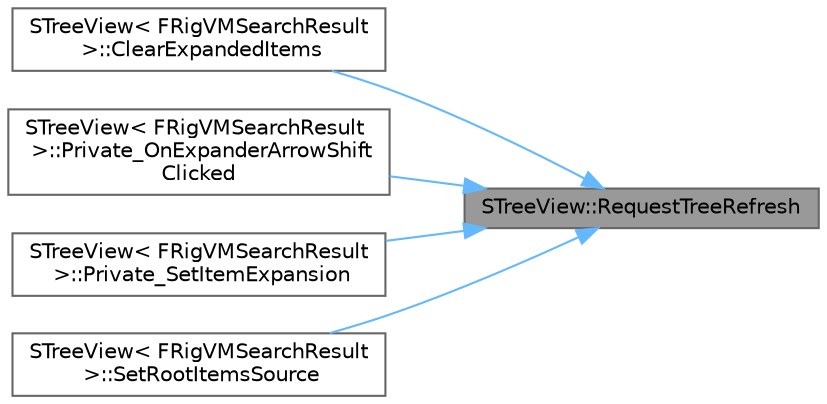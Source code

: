 digraph "STreeView::RequestTreeRefresh"
{
 // INTERACTIVE_SVG=YES
 // LATEX_PDF_SIZE
  bgcolor="transparent";
  edge [fontname=Helvetica,fontsize=10,labelfontname=Helvetica,labelfontsize=10];
  node [fontname=Helvetica,fontsize=10,shape=box,height=0.2,width=0.4];
  rankdir="RL";
  Node1 [id="Node000001",label="STreeView::RequestTreeRefresh",height=0.2,width=0.4,color="gray40", fillcolor="grey60", style="filled", fontcolor="black",tooltip=" "];
  Node1 -> Node2 [id="edge1_Node000001_Node000002",dir="back",color="steelblue1",style="solid",tooltip=" "];
  Node2 [id="Node000002",label="STreeView\< FRigVMSearchResult\l \>::ClearExpandedItems",height=0.2,width=0.4,color="grey40", fillcolor="white", style="filled",URL="$de/d1d/classSTreeView.html#af2bb94b934086055bece8c0936e45505",tooltip=" "];
  Node1 -> Node3 [id="edge2_Node000001_Node000003",dir="back",color="steelblue1",style="solid",tooltip=" "];
  Node3 [id="Node000003",label="STreeView\< FRigVMSearchResult\l \>::Private_OnExpanderArrowShift\lClicked",height=0.2,width=0.4,color="grey40", fillcolor="white", style="filled",URL="$de/d1d/classSTreeView.html#abc0e433c59c31919431e6b6cb4d1ac73",tooltip=" "];
  Node1 -> Node4 [id="edge3_Node000001_Node000004",dir="back",color="steelblue1",style="solid",tooltip=" "];
  Node4 [id="Node000004",label="STreeView\< FRigVMSearchResult\l \>::Private_SetItemExpansion",height=0.2,width=0.4,color="grey40", fillcolor="white", style="filled",URL="$de/d1d/classSTreeView.html#aeef93c6fdf0308707aecf8a984aded3a",tooltip=" "];
  Node1 -> Node5 [id="edge4_Node000001_Node000005",dir="back",color="steelblue1",style="solid",tooltip=" "];
  Node5 [id="Node000005",label="STreeView\< FRigVMSearchResult\l \>::SetRootItemsSource",height=0.2,width=0.4,color="grey40", fillcolor="white", style="filled",URL="$de/d1d/classSTreeView.html#a998e3394ae15123685a5939b5e420798",tooltip=" "];
}
